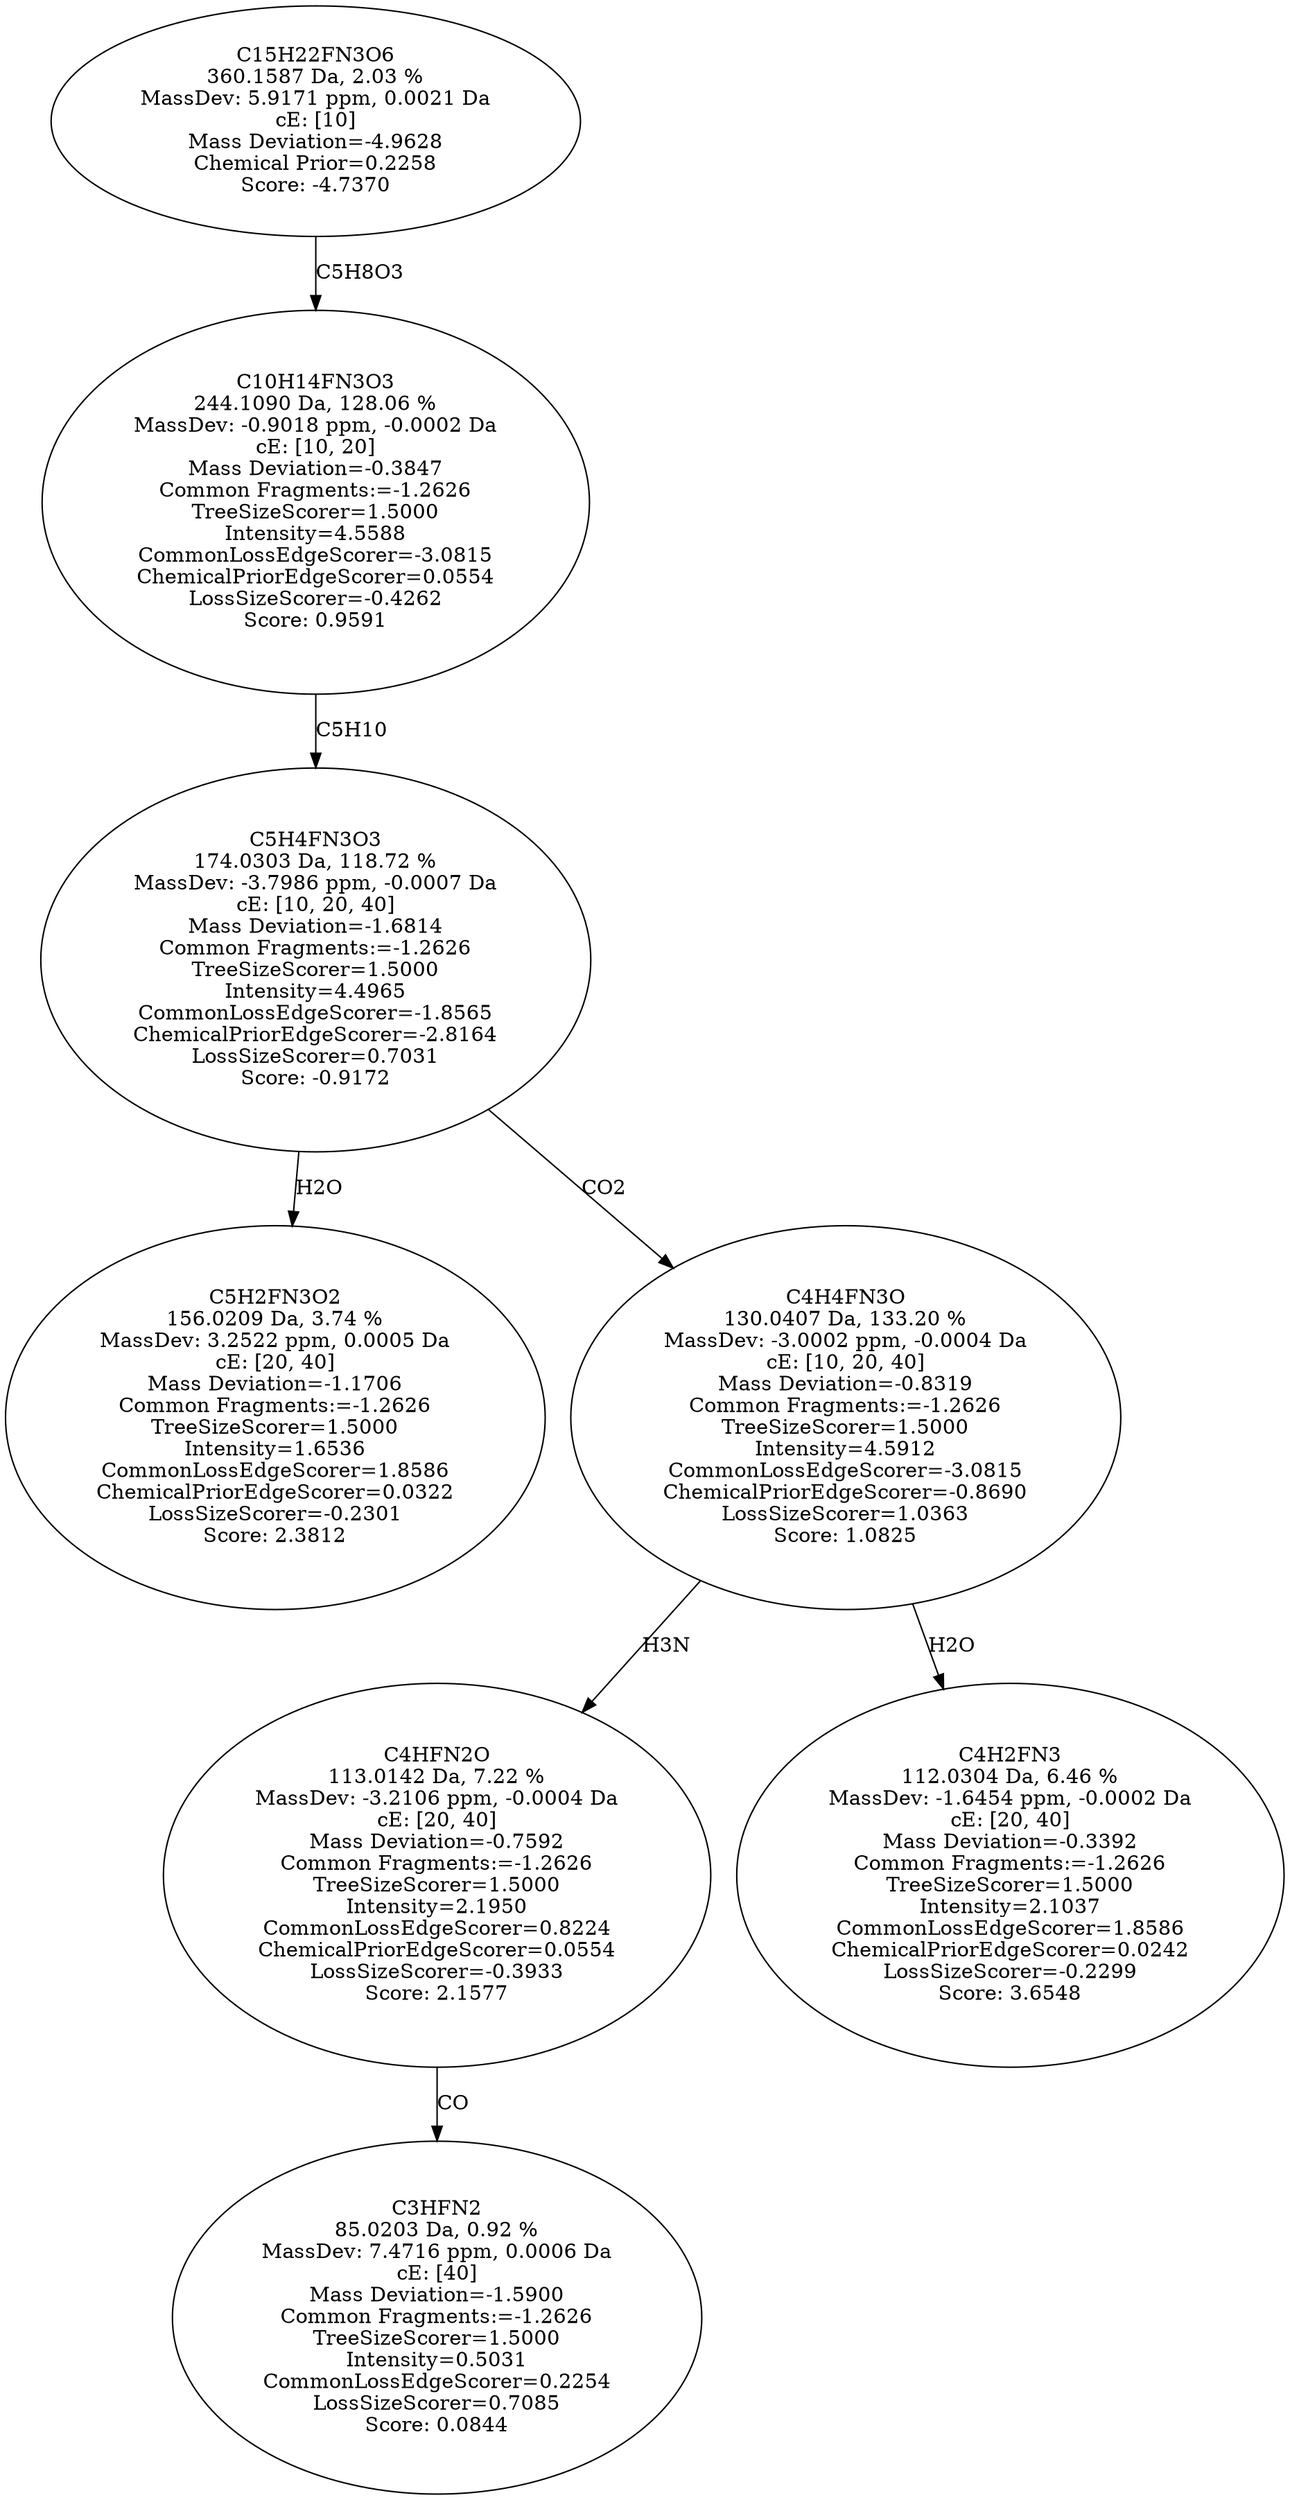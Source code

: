 strict digraph {
v1 [label="C5H2FN3O2\n156.0209 Da, 3.74 %\nMassDev: 3.2522 ppm, 0.0005 Da\ncE: [20, 40]\nMass Deviation=-1.1706\nCommon Fragments:=-1.2626\nTreeSizeScorer=1.5000\nIntensity=1.6536\nCommonLossEdgeScorer=1.8586\nChemicalPriorEdgeScorer=0.0322\nLossSizeScorer=-0.2301\nScore: 2.3812"];
v2 [label="C3HFN2\n85.0203 Da, 0.92 %\nMassDev: 7.4716 ppm, 0.0006 Da\ncE: [40]\nMass Deviation=-1.5900\nCommon Fragments:=-1.2626\nTreeSizeScorer=1.5000\nIntensity=0.5031\nCommonLossEdgeScorer=0.2254\nLossSizeScorer=0.7085\nScore: 0.0844"];
v3 [label="C4HFN2O\n113.0142 Da, 7.22 %\nMassDev: -3.2106 ppm, -0.0004 Da\ncE: [20, 40]\nMass Deviation=-0.7592\nCommon Fragments:=-1.2626\nTreeSizeScorer=1.5000\nIntensity=2.1950\nCommonLossEdgeScorer=0.8224\nChemicalPriorEdgeScorer=0.0554\nLossSizeScorer=-0.3933\nScore: 2.1577"];
v4 [label="C4H2FN3\n112.0304 Da, 6.46 %\nMassDev: -1.6454 ppm, -0.0002 Da\ncE: [20, 40]\nMass Deviation=-0.3392\nCommon Fragments:=-1.2626\nTreeSizeScorer=1.5000\nIntensity=2.1037\nCommonLossEdgeScorer=1.8586\nChemicalPriorEdgeScorer=0.0242\nLossSizeScorer=-0.2299\nScore: 3.6548"];
v5 [label="C4H4FN3O\n130.0407 Da, 133.20 %\nMassDev: -3.0002 ppm, -0.0004 Da\ncE: [10, 20, 40]\nMass Deviation=-0.8319\nCommon Fragments:=-1.2626\nTreeSizeScorer=1.5000\nIntensity=4.5912\nCommonLossEdgeScorer=-3.0815\nChemicalPriorEdgeScorer=-0.8690\nLossSizeScorer=1.0363\nScore: 1.0825"];
v6 [label="C5H4FN3O3\n174.0303 Da, 118.72 %\nMassDev: -3.7986 ppm, -0.0007 Da\ncE: [10, 20, 40]\nMass Deviation=-1.6814\nCommon Fragments:=-1.2626\nTreeSizeScorer=1.5000\nIntensity=4.4965\nCommonLossEdgeScorer=-1.8565\nChemicalPriorEdgeScorer=-2.8164\nLossSizeScorer=0.7031\nScore: -0.9172"];
v7 [label="C10H14FN3O3\n244.1090 Da, 128.06 %\nMassDev: -0.9018 ppm, -0.0002 Da\ncE: [10, 20]\nMass Deviation=-0.3847\nCommon Fragments:=-1.2626\nTreeSizeScorer=1.5000\nIntensity=4.5588\nCommonLossEdgeScorer=-3.0815\nChemicalPriorEdgeScorer=0.0554\nLossSizeScorer=-0.4262\nScore: 0.9591"];
v8 [label="C15H22FN3O6\n360.1587 Da, 2.03 %\nMassDev: 5.9171 ppm, 0.0021 Da\ncE: [10]\nMass Deviation=-4.9628\nChemical Prior=0.2258\nScore: -4.7370"];
v6 -> v1 [label="H2O"];
v3 -> v2 [label="CO"];
v5 -> v3 [label="H3N"];
v5 -> v4 [label="H2O"];
v6 -> v5 [label="CO2"];
v7 -> v6 [label="C5H10"];
v8 -> v7 [label="C5H8O3"];
}